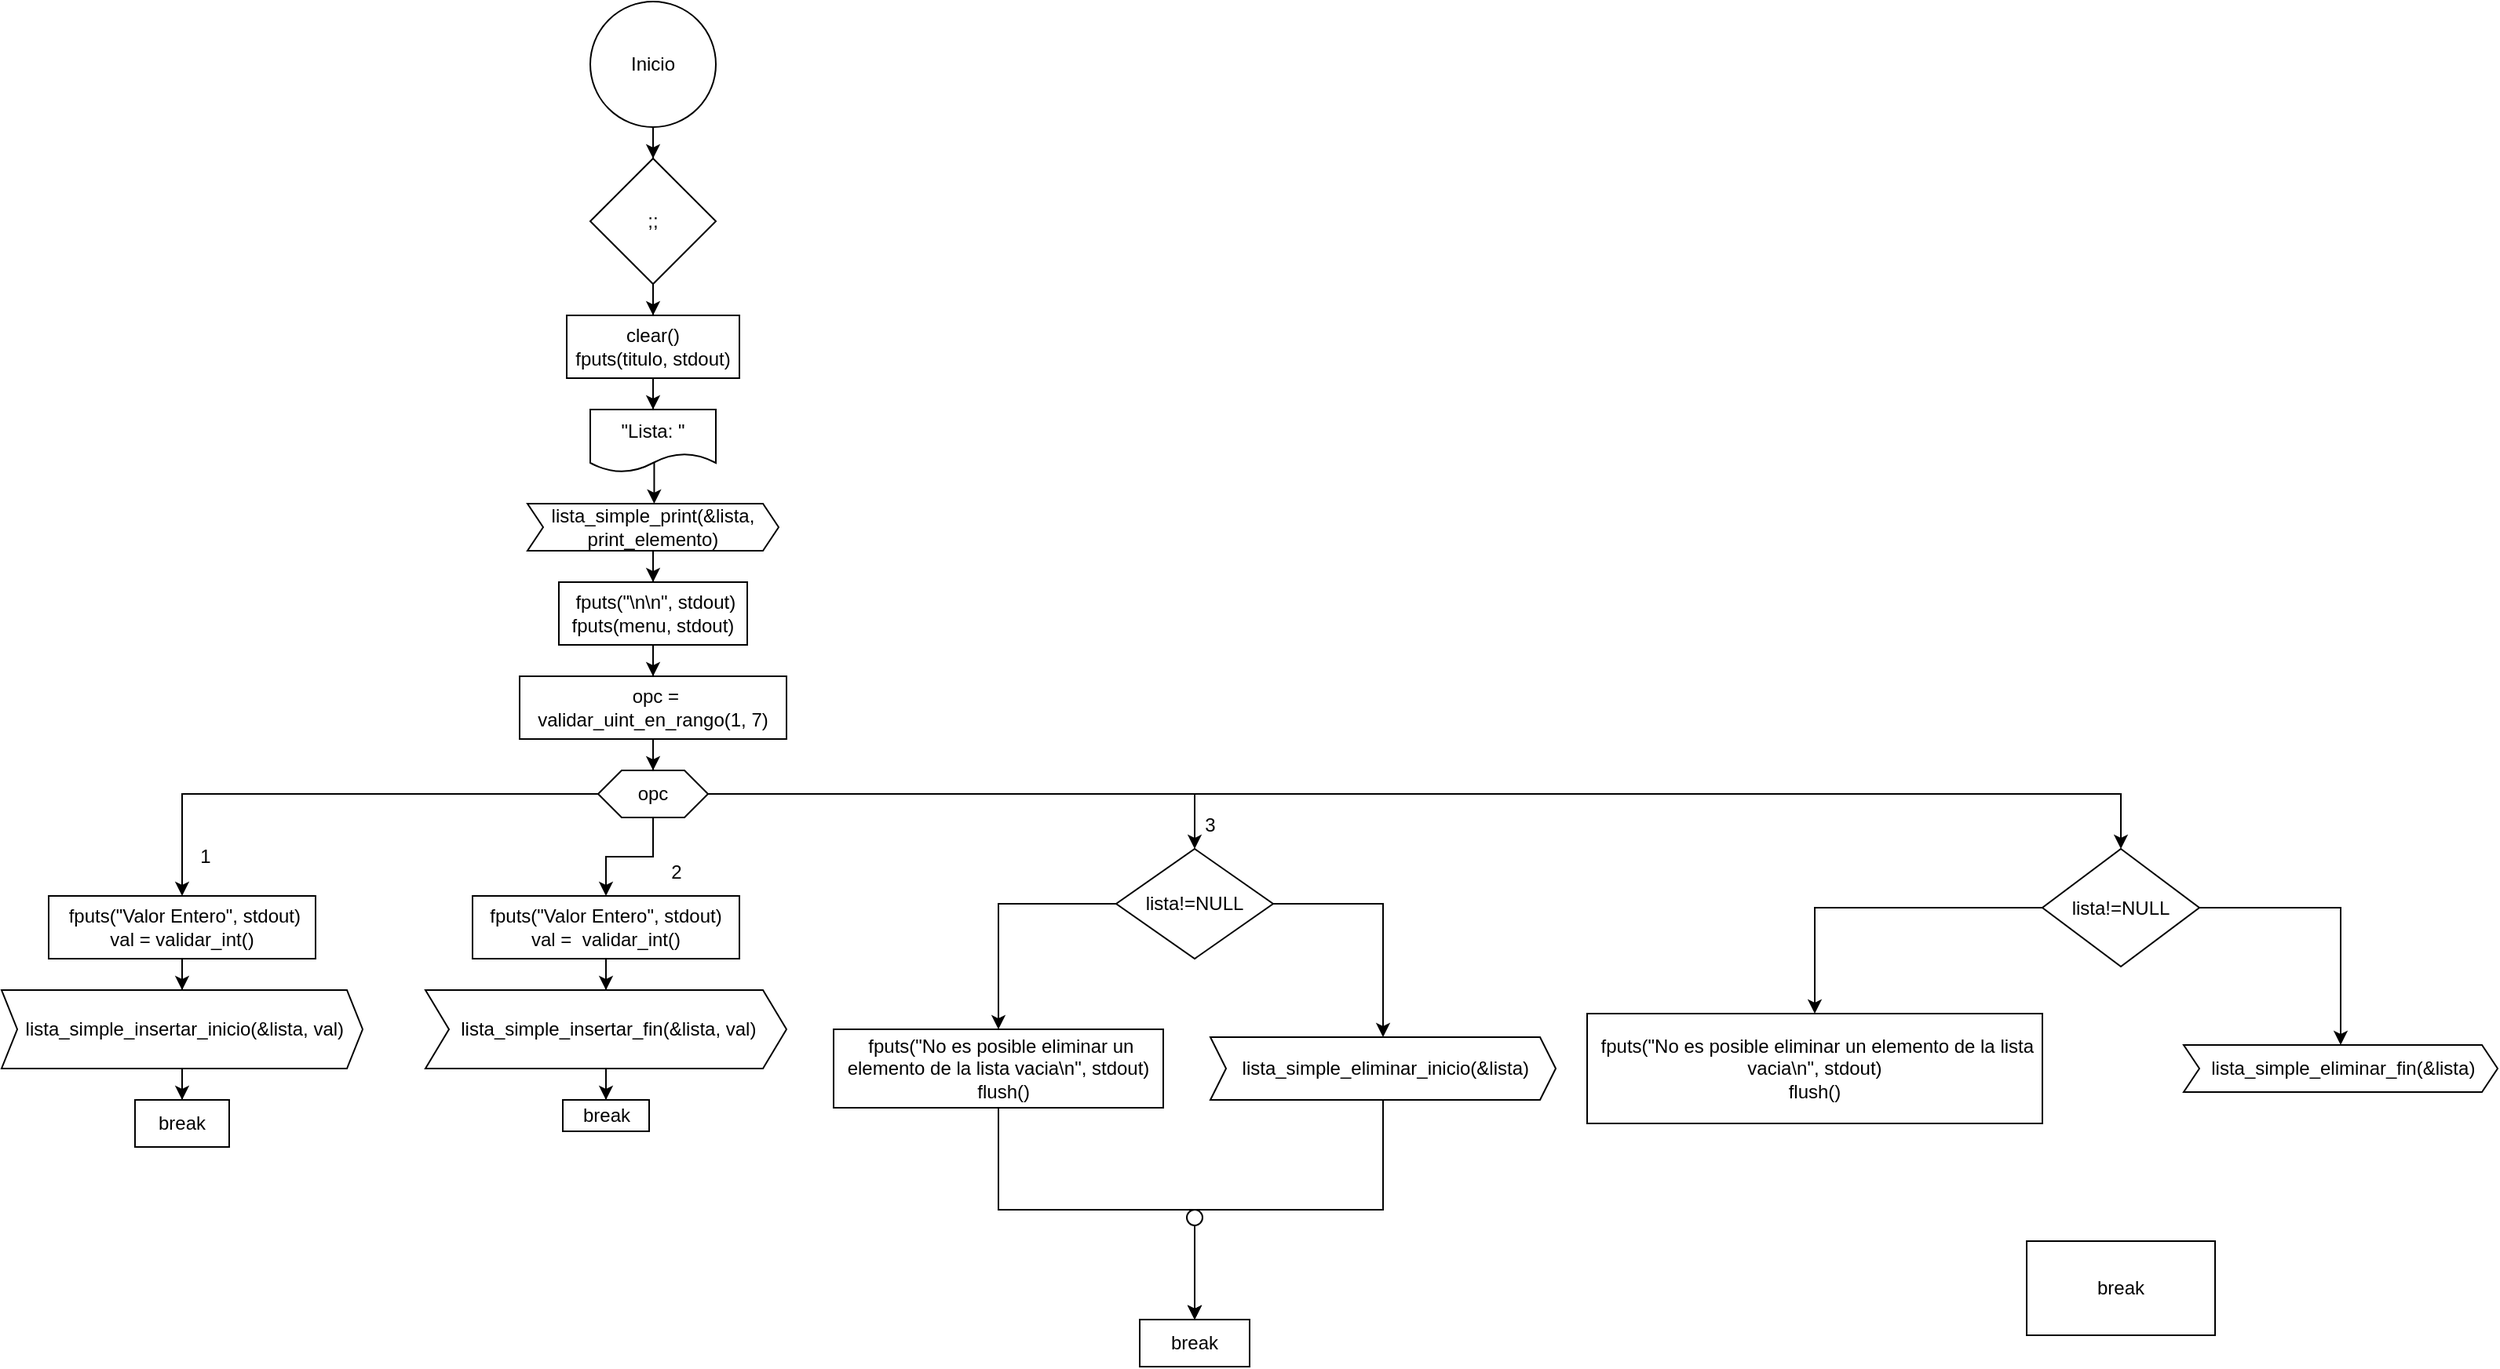 <mxfile version="26.0.14">
  <diagram name="Page-1" id="j2NMP_LaJv4pGypHDmWu">
    <mxGraphModel dx="-1283" dy="530" grid="1" gridSize="10" guides="1" tooltips="1" connect="1" arrows="1" fold="1" page="1" pageScale="1" pageWidth="850" pageHeight="1100" math="0" shadow="0">
      <root>
        <mxCell id="0" />
        <mxCell id="1" parent="0" />
        <mxCell id="dVRwNLDVLL16XpuEatuR-3" value="" style="edgeStyle=orthogonalEdgeStyle;rounded=0;orthogonalLoop=1;jettySize=auto;html=1;" edge="1" parent="1" source="dVRwNLDVLL16XpuEatuR-1" target="dVRwNLDVLL16XpuEatuR-2">
          <mxGeometry relative="1" as="geometry" />
        </mxCell>
        <mxCell id="dVRwNLDVLL16XpuEatuR-1" value="Inicio" style="ellipse;whiteSpace=wrap;html=1;aspect=fixed;" vertex="1" parent="1">
          <mxGeometry x="2085" y="40" width="80" height="80" as="geometry" />
        </mxCell>
        <mxCell id="dVRwNLDVLL16XpuEatuR-8" value="" style="edgeStyle=orthogonalEdgeStyle;rounded=0;orthogonalLoop=1;jettySize=auto;html=1;" edge="1" parent="1" source="dVRwNLDVLL16XpuEatuR-2" target="dVRwNLDVLL16XpuEatuR-5">
          <mxGeometry relative="1" as="geometry" />
        </mxCell>
        <mxCell id="dVRwNLDVLL16XpuEatuR-2" value=";;" style="rhombus;whiteSpace=wrap;html=1;" vertex="1" parent="1">
          <mxGeometry x="2085" y="140" width="80" height="80" as="geometry" />
        </mxCell>
        <mxCell id="dVRwNLDVLL16XpuEatuR-10" value="" style="edgeStyle=orthogonalEdgeStyle;rounded=0;orthogonalLoop=1;jettySize=auto;html=1;" edge="1" parent="1" source="dVRwNLDVLL16XpuEatuR-5" target="dVRwNLDVLL16XpuEatuR-9">
          <mxGeometry relative="1" as="geometry" />
        </mxCell>
        <mxCell id="dVRwNLDVLL16XpuEatuR-5" value="clear()&lt;div&gt;fputs(titulo, stdout)&lt;/div&gt;" style="rounded=0;whiteSpace=wrap;html=1;" vertex="1" parent="1">
          <mxGeometry x="2070" y="240" width="110" height="40" as="geometry" />
        </mxCell>
        <mxCell id="dVRwNLDVLL16XpuEatuR-12" value="" style="edgeStyle=orthogonalEdgeStyle;rounded=0;orthogonalLoop=1;jettySize=auto;html=1;exitX=0.509;exitY=0.836;exitDx=0;exitDy=0;exitPerimeter=0;" edge="1" parent="1" source="dVRwNLDVLL16XpuEatuR-9" target="dVRwNLDVLL16XpuEatuR-11">
          <mxGeometry relative="1" as="geometry" />
        </mxCell>
        <mxCell id="dVRwNLDVLL16XpuEatuR-9" value="&quot;Lista: &quot;" style="shape=document;whiteSpace=wrap;html=1;boundedLbl=1;" vertex="1" parent="1">
          <mxGeometry x="2085" y="300" width="80" height="40" as="geometry" />
        </mxCell>
        <mxCell id="dVRwNLDVLL16XpuEatuR-14" value="" style="edgeStyle=orthogonalEdgeStyle;rounded=0;orthogonalLoop=1;jettySize=auto;html=1;" edge="1" parent="1" source="dVRwNLDVLL16XpuEatuR-11" target="dVRwNLDVLL16XpuEatuR-13">
          <mxGeometry relative="1" as="geometry" />
        </mxCell>
        <mxCell id="dVRwNLDVLL16XpuEatuR-11" value="lista_simple_print(&amp;amp;lista, print_elemento)" style="shape=step;perimeter=stepPerimeter;whiteSpace=wrap;html=1;fixedSize=1;size=10;" vertex="1" parent="1">
          <mxGeometry x="2045" y="360" width="160" height="30" as="geometry" />
        </mxCell>
        <mxCell id="dVRwNLDVLL16XpuEatuR-17" value="" style="edgeStyle=orthogonalEdgeStyle;rounded=0;orthogonalLoop=1;jettySize=auto;html=1;" edge="1" parent="1" source="dVRwNLDVLL16XpuEatuR-13" target="dVRwNLDVLL16XpuEatuR-16">
          <mxGeometry relative="1" as="geometry" />
        </mxCell>
        <mxCell id="dVRwNLDVLL16XpuEatuR-13" value="&amp;nbsp;fputs(&quot;\n\n&quot;, stdout) fputs(menu, stdout)" style="rounded=0;whiteSpace=wrap;html=1;" vertex="1" parent="1">
          <mxGeometry x="2065" y="410" width="120" height="40" as="geometry" />
        </mxCell>
        <mxCell id="dVRwNLDVLL16XpuEatuR-19" value="" style="edgeStyle=orthogonalEdgeStyle;rounded=0;orthogonalLoop=1;jettySize=auto;html=1;" edge="1" parent="1" source="dVRwNLDVLL16XpuEatuR-16" target="dVRwNLDVLL16XpuEatuR-18">
          <mxGeometry relative="1" as="geometry" />
        </mxCell>
        <mxCell id="dVRwNLDVLL16XpuEatuR-16" value="&amp;nbsp;opc = validar_uint_en_rango(1, 7)" style="rounded=0;whiteSpace=wrap;html=1;" vertex="1" parent="1">
          <mxGeometry x="2040" y="470" width="170" height="40" as="geometry" />
        </mxCell>
        <mxCell id="dVRwNLDVLL16XpuEatuR-26" style="edgeStyle=orthogonalEdgeStyle;rounded=0;orthogonalLoop=1;jettySize=auto;html=1;exitX=0;exitY=0.5;exitDx=0;exitDy=0;entryX=0.5;entryY=0;entryDx=0;entryDy=0;" edge="1" parent="1" source="dVRwNLDVLL16XpuEatuR-18" target="dVRwNLDVLL16XpuEatuR-20">
          <mxGeometry relative="1" as="geometry" />
        </mxCell>
        <mxCell id="dVRwNLDVLL16XpuEatuR-29" style="edgeStyle=orthogonalEdgeStyle;rounded=0;orthogonalLoop=1;jettySize=auto;html=1;entryX=0.5;entryY=0;entryDx=0;entryDy=0;" edge="1" parent="1" source="dVRwNLDVLL16XpuEatuR-18" target="dVRwNLDVLL16XpuEatuR-27">
          <mxGeometry relative="1" as="geometry" />
        </mxCell>
        <mxCell id="dVRwNLDVLL16XpuEatuR-34" style="edgeStyle=orthogonalEdgeStyle;rounded=0;orthogonalLoop=1;jettySize=auto;html=1;entryX=0.5;entryY=0;entryDx=0;entryDy=0;" edge="1" parent="1" source="dVRwNLDVLL16XpuEatuR-18" target="dVRwNLDVLL16XpuEatuR-33">
          <mxGeometry relative="1" as="geometry" />
        </mxCell>
        <mxCell id="dVRwNLDVLL16XpuEatuR-51" style="edgeStyle=orthogonalEdgeStyle;rounded=0;orthogonalLoop=1;jettySize=auto;html=1;exitX=1;exitY=0.5;exitDx=0;exitDy=0;entryX=0.5;entryY=0;entryDx=0;entryDy=0;" edge="1" parent="1" source="dVRwNLDVLL16XpuEatuR-18" target="dVRwNLDVLL16XpuEatuR-50">
          <mxGeometry relative="1" as="geometry" />
        </mxCell>
        <mxCell id="dVRwNLDVLL16XpuEatuR-18" value="&lt;div&gt;opc&lt;/div&gt;" style="shape=hexagon;perimeter=hexagonPerimeter2;whiteSpace=wrap;html=1;fixedSize=1;size=15;" vertex="1" parent="1">
          <mxGeometry x="2090" y="530" width="70" height="30" as="geometry" />
        </mxCell>
        <mxCell id="dVRwNLDVLL16XpuEatuR-23" value="" style="edgeStyle=orthogonalEdgeStyle;rounded=0;orthogonalLoop=1;jettySize=auto;html=1;" edge="1" parent="1" source="dVRwNLDVLL16XpuEatuR-20" target="dVRwNLDVLL16XpuEatuR-22">
          <mxGeometry relative="1" as="geometry" />
        </mxCell>
        <mxCell id="dVRwNLDVLL16XpuEatuR-20" value="&amp;nbsp;fputs(&quot;Valor Entero&quot;, stdout) val = validar_int()" style="rounded=0;whiteSpace=wrap;html=1;" vertex="1" parent="1">
          <mxGeometry x="1740" y="610" width="170" height="40" as="geometry" />
        </mxCell>
        <mxCell id="dVRwNLDVLL16XpuEatuR-25" value="" style="edgeStyle=orthogonalEdgeStyle;rounded=0;orthogonalLoop=1;jettySize=auto;html=1;" edge="1" parent="1" source="dVRwNLDVLL16XpuEatuR-22" target="dVRwNLDVLL16XpuEatuR-24">
          <mxGeometry relative="1" as="geometry" />
        </mxCell>
        <mxCell id="dVRwNLDVLL16XpuEatuR-22" value="&amp;nbsp;lista_simple_insertar_inicio(&amp;amp;lista, val)" style="shape=step;perimeter=stepPerimeter;whiteSpace=wrap;html=1;fixedSize=1;size=10;" vertex="1" parent="1">
          <mxGeometry x="1710" y="670" width="230" height="50" as="geometry" />
        </mxCell>
        <mxCell id="dVRwNLDVLL16XpuEatuR-24" value="break" style="rounded=0;whiteSpace=wrap;html=1;" vertex="1" parent="1">
          <mxGeometry x="1795" y="740" width="60" height="30" as="geometry" />
        </mxCell>
        <mxCell id="dVRwNLDVLL16XpuEatuR-30" value="" style="edgeStyle=orthogonalEdgeStyle;rounded=0;orthogonalLoop=1;jettySize=auto;html=1;" edge="1" parent="1" source="dVRwNLDVLL16XpuEatuR-27" target="dVRwNLDVLL16XpuEatuR-28">
          <mxGeometry relative="1" as="geometry" />
        </mxCell>
        <mxCell id="dVRwNLDVLL16XpuEatuR-27" value="&amp;nbsp;fputs(&quot;Valor Entero&quot;, stdout)&amp;nbsp;&lt;div&gt;val =&amp;nbsp; validar_int()&lt;/div&gt;" style="rounded=0;whiteSpace=wrap;html=1;" vertex="1" parent="1">
          <mxGeometry x="2010" y="610" width="170" height="40" as="geometry" />
        </mxCell>
        <mxCell id="dVRwNLDVLL16XpuEatuR-32" value="" style="edgeStyle=orthogonalEdgeStyle;rounded=0;orthogonalLoop=1;jettySize=auto;html=1;" edge="1" parent="1" source="dVRwNLDVLL16XpuEatuR-28" target="dVRwNLDVLL16XpuEatuR-31">
          <mxGeometry relative="1" as="geometry" />
        </mxCell>
        <mxCell id="dVRwNLDVLL16XpuEatuR-28" value="&amp;nbsp;lista_simple_insertar_fin(&amp;amp;lista, val)" style="shape=step;perimeter=stepPerimeter;whiteSpace=wrap;html=1;fixedSize=1;size=15;" vertex="1" parent="1">
          <mxGeometry x="1980" y="670" width="230" height="50" as="geometry" />
        </mxCell>
        <mxCell id="dVRwNLDVLL16XpuEatuR-31" value="break" style="rounded=0;whiteSpace=wrap;html=1;" vertex="1" parent="1">
          <mxGeometry x="2067.5" y="740" width="55" height="20" as="geometry" />
        </mxCell>
        <mxCell id="dVRwNLDVLL16XpuEatuR-37" style="edgeStyle=orthogonalEdgeStyle;rounded=0;orthogonalLoop=1;jettySize=auto;html=1;entryX=0.5;entryY=0;entryDx=0;entryDy=0;" edge="1" parent="1" source="dVRwNLDVLL16XpuEatuR-33" target="dVRwNLDVLL16XpuEatuR-36">
          <mxGeometry relative="1" as="geometry">
            <Array as="points">
              <mxPoint x="2590" y="615" />
            </Array>
          </mxGeometry>
        </mxCell>
        <mxCell id="dVRwNLDVLL16XpuEatuR-39" style="edgeStyle=orthogonalEdgeStyle;rounded=0;orthogonalLoop=1;jettySize=auto;html=1;entryX=0.5;entryY=0;entryDx=0;entryDy=0;" edge="1" parent="1" source="dVRwNLDVLL16XpuEatuR-33" target="dVRwNLDVLL16XpuEatuR-38">
          <mxGeometry relative="1" as="geometry">
            <Array as="points">
              <mxPoint x="2345" y="615" />
            </Array>
          </mxGeometry>
        </mxCell>
        <mxCell id="dVRwNLDVLL16XpuEatuR-33" value="lista!=NULL" style="rhombus;whiteSpace=wrap;html=1;" vertex="1" parent="1">
          <mxGeometry x="2420" y="580" width="100" height="70" as="geometry" />
        </mxCell>
        <mxCell id="dVRwNLDVLL16XpuEatuR-42" style="edgeStyle=orthogonalEdgeStyle;rounded=0;orthogonalLoop=1;jettySize=auto;html=1;entryX=0.5;entryY=0;entryDx=0;entryDy=0;" edge="1" parent="1" source="dVRwNLDVLL16XpuEatuR-36" target="dVRwNLDVLL16XpuEatuR-40">
          <mxGeometry relative="1" as="geometry" />
        </mxCell>
        <mxCell id="dVRwNLDVLL16XpuEatuR-36" value="&amp;nbsp;lista_simple_eliminar_inicio(&amp;amp;lista)" style="shape=step;perimeter=stepPerimeter;whiteSpace=wrap;html=1;fixedSize=1;size=10;" vertex="1" parent="1">
          <mxGeometry x="2480" y="700" width="220" height="40" as="geometry" />
        </mxCell>
        <mxCell id="dVRwNLDVLL16XpuEatuR-41" style="edgeStyle=orthogonalEdgeStyle;rounded=0;orthogonalLoop=1;jettySize=auto;html=1;entryX=0.5;entryY=0;entryDx=0;entryDy=0;" edge="1" parent="1" source="dVRwNLDVLL16XpuEatuR-43" target="dVRwNLDVLL16XpuEatuR-40">
          <mxGeometry relative="1" as="geometry">
            <Array as="points">
              <mxPoint x="2345" y="810" />
              <mxPoint x="2470" y="810" />
            </Array>
          </mxGeometry>
        </mxCell>
        <mxCell id="dVRwNLDVLL16XpuEatuR-38" value="&lt;div&gt;&amp;nbsp;fputs(&quot;No es posible eliminar un elemento&amp;nbsp;&lt;span style=&quot;background-color: transparent; color: light-dark(rgb(0, 0, 0), rgb(255, 255, 255));&quot;&gt;de la lista vacia\n&quot;, stdout)&lt;/span&gt;&lt;/div&gt;&lt;div&gt;&amp;nbsp; flush()&lt;/div&gt;" style="rounded=0;whiteSpace=wrap;html=1;" vertex="1" parent="1">
          <mxGeometry x="2240" y="695" width="210" height="50" as="geometry" />
        </mxCell>
        <mxCell id="dVRwNLDVLL16XpuEatuR-40" value="break" style="rounded=0;whiteSpace=wrap;html=1;" vertex="1" parent="1">
          <mxGeometry x="2435" y="880" width="70" height="30" as="geometry" />
        </mxCell>
        <mxCell id="dVRwNLDVLL16XpuEatuR-46" value="" style="edgeStyle=orthogonalEdgeStyle;rounded=0;orthogonalLoop=1;jettySize=auto;html=1;entryX=0.5;entryY=0;entryDx=0;entryDy=0;" edge="1" parent="1" source="dVRwNLDVLL16XpuEatuR-38" target="dVRwNLDVLL16XpuEatuR-40">
          <mxGeometry relative="1" as="geometry">
            <mxPoint x="2345" y="745" as="sourcePoint" />
            <mxPoint x="2470" y="880" as="targetPoint" />
            <Array as="points">
              <mxPoint x="2345" y="810" />
              <mxPoint x="2470" y="810" />
            </Array>
          </mxGeometry>
        </mxCell>
        <mxCell id="dVRwNLDVLL16XpuEatuR-43" value="" style="ellipse;whiteSpace=wrap;html=1;aspect=fixed;" vertex="1" parent="1">
          <mxGeometry x="2465" y="810" width="10" height="10" as="geometry" />
        </mxCell>
        <mxCell id="dVRwNLDVLL16XpuEatuR-47" value="1" style="text;html=1;align=center;verticalAlign=middle;whiteSpace=wrap;rounded=0;" vertex="1" parent="1">
          <mxGeometry x="1810" y="570" width="60" height="30" as="geometry" />
        </mxCell>
        <mxCell id="dVRwNLDVLL16XpuEatuR-48" value="2" style="text;html=1;align=center;verticalAlign=middle;whiteSpace=wrap;rounded=0;" vertex="1" parent="1">
          <mxGeometry x="2110" y="580" width="60" height="30" as="geometry" />
        </mxCell>
        <mxCell id="dVRwNLDVLL16XpuEatuR-49" value="3" style="text;html=1;align=center;verticalAlign=middle;whiteSpace=wrap;rounded=0;" vertex="1" parent="1">
          <mxGeometry x="2450" y="550" width="60" height="30" as="geometry" />
        </mxCell>
        <mxCell id="dVRwNLDVLL16XpuEatuR-54" style="edgeStyle=orthogonalEdgeStyle;rounded=0;orthogonalLoop=1;jettySize=auto;html=1;entryX=0.5;entryY=0;entryDx=0;entryDy=0;" edge="1" parent="1" source="dVRwNLDVLL16XpuEatuR-50" target="dVRwNLDVLL16XpuEatuR-53">
          <mxGeometry relative="1" as="geometry">
            <Array as="points">
              <mxPoint x="2865" y="618" />
            </Array>
          </mxGeometry>
        </mxCell>
        <mxCell id="dVRwNLDVLL16XpuEatuR-50" value="lista!=NULL" style="rhombus;whiteSpace=wrap;html=1;" vertex="1" parent="1">
          <mxGeometry x="3010" y="580" width="100" height="75" as="geometry" />
        </mxCell>
        <mxCell id="dVRwNLDVLL16XpuEatuR-52" value="&amp;nbsp;lista_simple_eliminar_fin(&amp;amp;lista)" style="shape=step;perimeter=stepPerimeter;whiteSpace=wrap;html=1;fixedSize=1;size=10;" vertex="1" parent="1">
          <mxGeometry x="3100" y="705" width="200" height="30" as="geometry" />
        </mxCell>
        <mxCell id="dVRwNLDVLL16XpuEatuR-53" value="&lt;div&gt;&amp;nbsp;fputs(&quot;No es posible eliminar un elemento&lt;span style=&quot;background-color: transparent; color: light-dark(rgb(0, 0, 0), rgb(255, 255, 255));&quot;&gt;&amp;nbsp;de la lista vacia\n&quot;, stdout)&lt;/span&gt;&lt;/div&gt;&lt;div&gt;flush()&lt;/div&gt;" style="rounded=0;whiteSpace=wrap;html=1;" vertex="1" parent="1">
          <mxGeometry x="2720" y="685" width="290" height="70" as="geometry" />
        </mxCell>
        <mxCell id="dVRwNLDVLL16XpuEatuR-55" style="edgeStyle=orthogonalEdgeStyle;rounded=0;orthogonalLoop=1;jettySize=auto;html=1;entryX=0.5;entryY=0;entryDx=0;entryDy=0;" edge="1" parent="1" source="dVRwNLDVLL16XpuEatuR-50" target="dVRwNLDVLL16XpuEatuR-52">
          <mxGeometry relative="1" as="geometry">
            <Array as="points">
              <mxPoint x="3200" y="618" />
            </Array>
          </mxGeometry>
        </mxCell>
        <mxCell id="dVRwNLDVLL16XpuEatuR-56" value="break" style="rounded=0;whiteSpace=wrap;html=1;" vertex="1" parent="1">
          <mxGeometry x="3000" y="830" width="120" height="60" as="geometry" />
        </mxCell>
      </root>
    </mxGraphModel>
  </diagram>
</mxfile>

